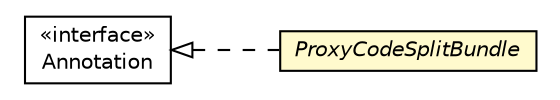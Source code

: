 #!/usr/local/bin/dot
#
# Class diagram 
# Generated by UMLGraph version R5_6-24-gf6e263 (http://www.umlgraph.org/)
#

digraph G {
	edge [fontname="Helvetica",fontsize=10,labelfontname="Helvetica",labelfontsize=10];
	node [fontname="Helvetica",fontsize=10,shape=plaintext];
	nodesep=0.25;
	ranksep=0.5;
	rankdir=LR;
	// com.gwtplatform.mvp.client.annotations.ProxyCodeSplitBundle
	c299325 [label=<<table title="com.gwtplatform.mvp.client.annotations.ProxyCodeSplitBundle" border="0" cellborder="1" cellspacing="0" cellpadding="2" port="p" bgcolor="lemonChiffon" href="./ProxyCodeSplitBundle.html">
		<tr><td><table border="0" cellspacing="0" cellpadding="1">
<tr><td align="center" balign="center"><font face="Helvetica-Oblique"> ProxyCodeSplitBundle </font></td></tr>
		</table></td></tr>
		</table>>, URL="./ProxyCodeSplitBundle.html", fontname="Helvetica", fontcolor="black", fontsize=10.0];
	//com.gwtplatform.mvp.client.annotations.ProxyCodeSplitBundle implements java.lang.annotation.Annotation
	c299799:p -> c299325:p [dir=back,arrowtail=empty,style=dashed];
	// java.lang.annotation.Annotation
	c299799 [label=<<table title="java.lang.annotation.Annotation" border="0" cellborder="1" cellspacing="0" cellpadding="2" port="p" href="http://download.oracle.com/javase/6/docs/api/java/lang/annotation/Annotation.html">
		<tr><td><table border="0" cellspacing="0" cellpadding="1">
<tr><td align="center" balign="center"> &#171;interface&#187; </td></tr>
<tr><td align="center" balign="center"> Annotation </td></tr>
		</table></td></tr>
		</table>>, URL="http://download.oracle.com/javase/6/docs/api/java/lang/annotation/Annotation.html", fontname="Helvetica", fontcolor="black", fontsize=10.0];
}

